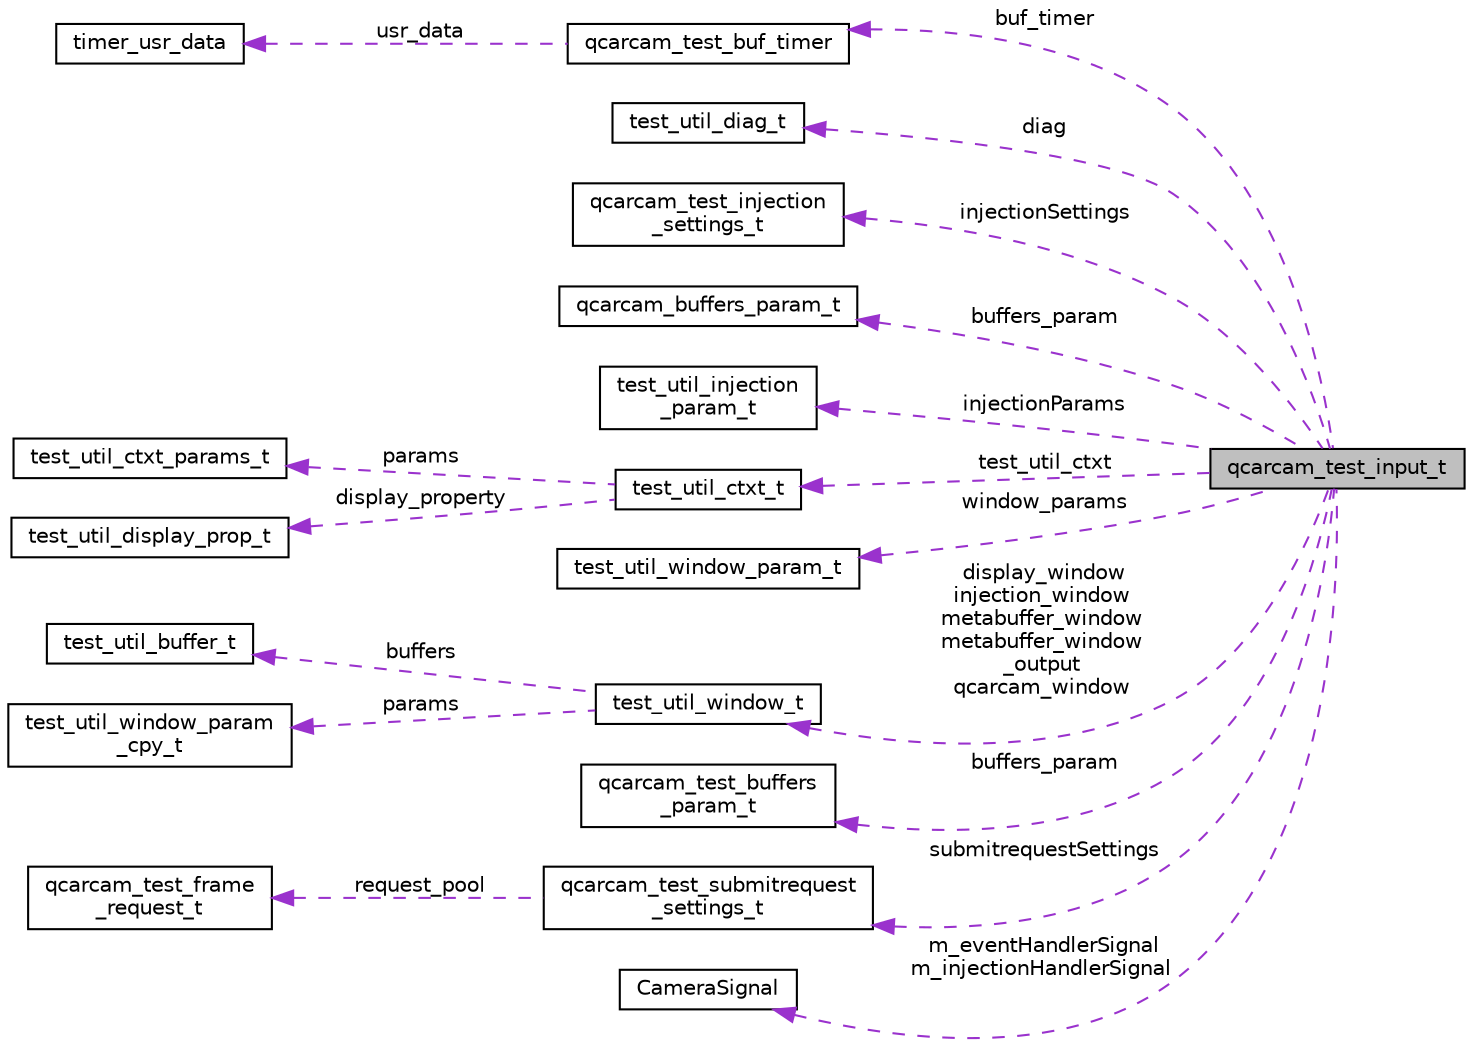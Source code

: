 digraph "qcarcam_test_input_t"
{
 // LATEX_PDF_SIZE
  edge [fontname="Helvetica",fontsize="10",labelfontname="Helvetica",labelfontsize="10"];
  node [fontname="Helvetica",fontsize="10",shape=record];
  rankdir="LR";
  Node1 [label="qcarcam_test_input_t",height=0.2,width=0.4,color="black", fillcolor="grey75", style="filled", fontcolor="black",tooltip=" "];
  Node2 -> Node1 [dir="back",color="darkorchid3",fontsize="10",style="dashed",label=" buf_timer" ];
  Node2 [label="qcarcam_test_buf_timer",height=0.2,width=0.4,color="black", fillcolor="white", style="filled",URL="$structqcarcam__test__buf__timer.html",tooltip=" "];
  Node3 -> Node2 [dir="back",color="darkorchid3",fontsize="10",style="dashed",label=" usr_data" ];
  Node3 [label="timer_usr_data",height=0.2,width=0.4,color="black", fillcolor="white", style="filled",URL="$structtimer__usr__data.html",tooltip=" "];
  Node4 -> Node1 [dir="back",color="darkorchid3",fontsize="10",style="dashed",label=" diag" ];
  Node4 [label="test_util_diag_t",height=0.2,width=0.4,color="black", fillcolor="white", style="filled",URL="$structtest__util__diag__t.html",tooltip=" "];
  Node5 -> Node1 [dir="back",color="darkorchid3",fontsize="10",style="dashed",label=" injectionSettings" ];
  Node5 [label="qcarcam_test_injection\l_settings_t",height=0.2,width=0.4,color="black", fillcolor="white", style="filled",URL="$structqcarcam__test__injection__settings__t.html",tooltip=" "];
  Node6 -> Node1 [dir="back",color="darkorchid3",fontsize="10",style="dashed",label=" buffers_param" ];
  Node6 [label="qcarcam_buffers_param_t",height=0.2,width=0.4,color="black", fillcolor="white", style="filled",URL="$structqcarcam__buffers__param__t.html",tooltip=" "];
  Node7 -> Node1 [dir="back",color="darkorchid3",fontsize="10",style="dashed",label=" injectionParams" ];
  Node7 [label="test_util_injection\l_param_t",height=0.2,width=0.4,color="black", fillcolor="white", style="filled",URL="$structtest__util__injection__param__t.html",tooltip=" "];
  Node8 -> Node1 [dir="back",color="darkorchid3",fontsize="10",style="dashed",label=" test_util_ctxt" ];
  Node8 [label="test_util_ctxt_t",height=0.2,width=0.4,color="black", fillcolor="white", style="filled",URL="$structtest__util__ctxt__t.html",tooltip=" "];
  Node9 -> Node8 [dir="back",color="darkorchid3",fontsize="10",style="dashed",label=" params" ];
  Node9 [label="test_util_ctxt_params_t",height=0.2,width=0.4,color="black", fillcolor="white", style="filled",URL="$structtest__util__ctxt__params__t.html",tooltip=" "];
  Node10 -> Node8 [dir="back",color="darkorchid3",fontsize="10",style="dashed",label=" display_property" ];
  Node10 [label="test_util_display_prop_t",height=0.2,width=0.4,color="black", fillcolor="white", style="filled",URL="$structtest__util__display__prop__t.html",tooltip=" "];
  Node11 -> Node1 [dir="back",color="darkorchid3",fontsize="10",style="dashed",label=" window_params" ];
  Node11 [label="test_util_window_param_t",height=0.2,width=0.4,color="black", fillcolor="white", style="filled",URL="$structtest__util__window__param__t.html",tooltip="Window properties Parameters used to identify and define properties given to windows to be displayed."];
  Node12 -> Node1 [dir="back",color="darkorchid3",fontsize="10",style="dashed",label=" display_window\ninjection_window\nmetabuffer_window\nmetabuffer_window\l_output\nqcarcam_window" ];
  Node12 [label="test_util_window_t",height=0.2,width=0.4,color="black", fillcolor="white", style="filled",URL="$structtest__util__window__t.html",tooltip=" "];
  Node13 -> Node12 [dir="back",color="darkorchid3",fontsize="10",style="dashed",label=" buffers" ];
  Node13 [label="test_util_buffer_t",height=0.2,width=0.4,color="black", fillcolor="white", style="filled",URL="$structtest__util__buffer__t.html",tooltip=" "];
  Node14 -> Node12 [dir="back",color="darkorchid3",fontsize="10",style="dashed",label=" params" ];
  Node14 [label="test_util_window_param\l_cpy_t",height=0.2,width=0.4,color="black", fillcolor="white", style="filled",URL="$structtest__util__window__param__cpy__t.html",tooltip=" "];
  Node15 -> Node1 [dir="back",color="darkorchid3",fontsize="10",style="dashed",label=" buffers_param" ];
  Node15 [label="qcarcam_test_buffers\l_param_t",height=0.2,width=0.4,color="black", fillcolor="white", style="filled",URL="$structqcarcam__test__buffers__param__t.html",tooltip=" "];
  Node16 -> Node1 [dir="back",color="darkorchid3",fontsize="10",style="dashed",label=" submitrequestSettings" ];
  Node16 [label="qcarcam_test_submitrequest\l_settings_t",height=0.2,width=0.4,color="black", fillcolor="white", style="filled",URL="$structqcarcam__test__submitrequest__settings__t.html",tooltip=" "];
  Node17 -> Node16 [dir="back",color="darkorchid3",fontsize="10",style="dashed",label=" request_pool" ];
  Node17 [label="qcarcam_test_frame\l_request_t",height=0.2,width=0.4,color="black", fillcolor="white", style="filled",URL="$structqcarcam__test__frame__request__t.html",tooltip=" "];
  Node18 -> Node1 [dir="back",color="darkorchid3",fontsize="10",style="dashed",label=" m_eventHandlerSignal\nm_injectionHandlerSignal" ];
  Node18 [label="CameraSignal",height=0.2,width=0.4,color="black", fillcolor="white", style="filled",URL="$structCameraSignal.html",tooltip=" "];
}

